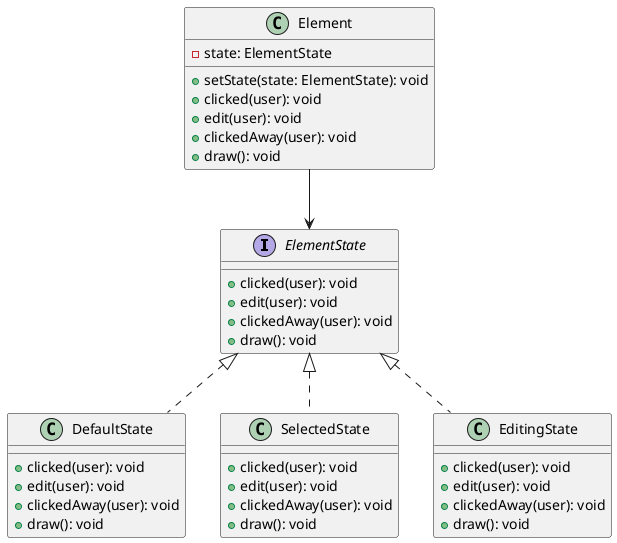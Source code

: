 @startuml
interface ElementState {
    +clicked(user): void
    +edit(user): void
    +clickedAway(user): void
    +draw(): void
}

class DefaultState implements ElementState {
    +clicked(user): void
    +edit(user): void
    +clickedAway(user): void
    +draw(): void
}

class SelectedState implements ElementState {
    +clicked(user): void
    +edit(user): void
    +clickedAway(user): void
    +draw(): void
}

class EditingState implements ElementState {
    +clicked(user): void
    +edit(user): void
    +clickedAway(user): void
    +draw(): void
}

class Element {
    -state: ElementState
    +setState(state: ElementState): void
    +clicked(user): void
    +edit(user): void
    +clickedAway(user): void
    +draw(): void
}

Element --> ElementState
@enduml
